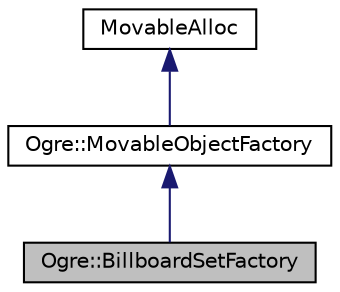 digraph "Ogre::BillboardSetFactory"
{
  bgcolor="transparent";
  edge [fontname="Helvetica",fontsize="10",labelfontname="Helvetica",labelfontsize="10"];
  node [fontname="Helvetica",fontsize="10",shape=record];
  Node0 [label="Ogre::BillboardSetFactory",height=0.2,width=0.4,color="black", fillcolor="grey75", style="filled", fontcolor="black"];
  Node1 -> Node0 [dir="back",color="midnightblue",fontsize="10",style="solid",fontname="Helvetica"];
  Node1 [label="Ogre::MovableObjectFactory",height=0.2,width=0.4,color="black",URL="$class_ogre_1_1_movable_object_factory.html",tooltip="Interface definition for a factory class which produces a certain kind of MovableObject, and can be registered with Root in order to allow all clients to produce new instances of this object, integrated with the standard Ogre processing. "];
  Node2 -> Node1 [dir="back",color="midnightblue",fontsize="10",style="solid",fontname="Helvetica"];
  Node2 [label="MovableAlloc",height=0.2,width=0.4,color="black",URL="$class_ogre_1_1_allocated_object.html"];
}
